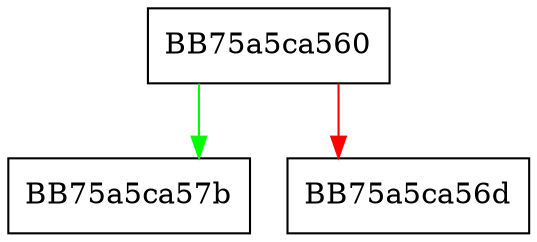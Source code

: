 digraph push_back {
  node [shape="box"];
  graph [splines=ortho];
  BB75a5ca560 -> BB75a5ca57b [color="green"];
  BB75a5ca560 -> BB75a5ca56d [color="red"];
}